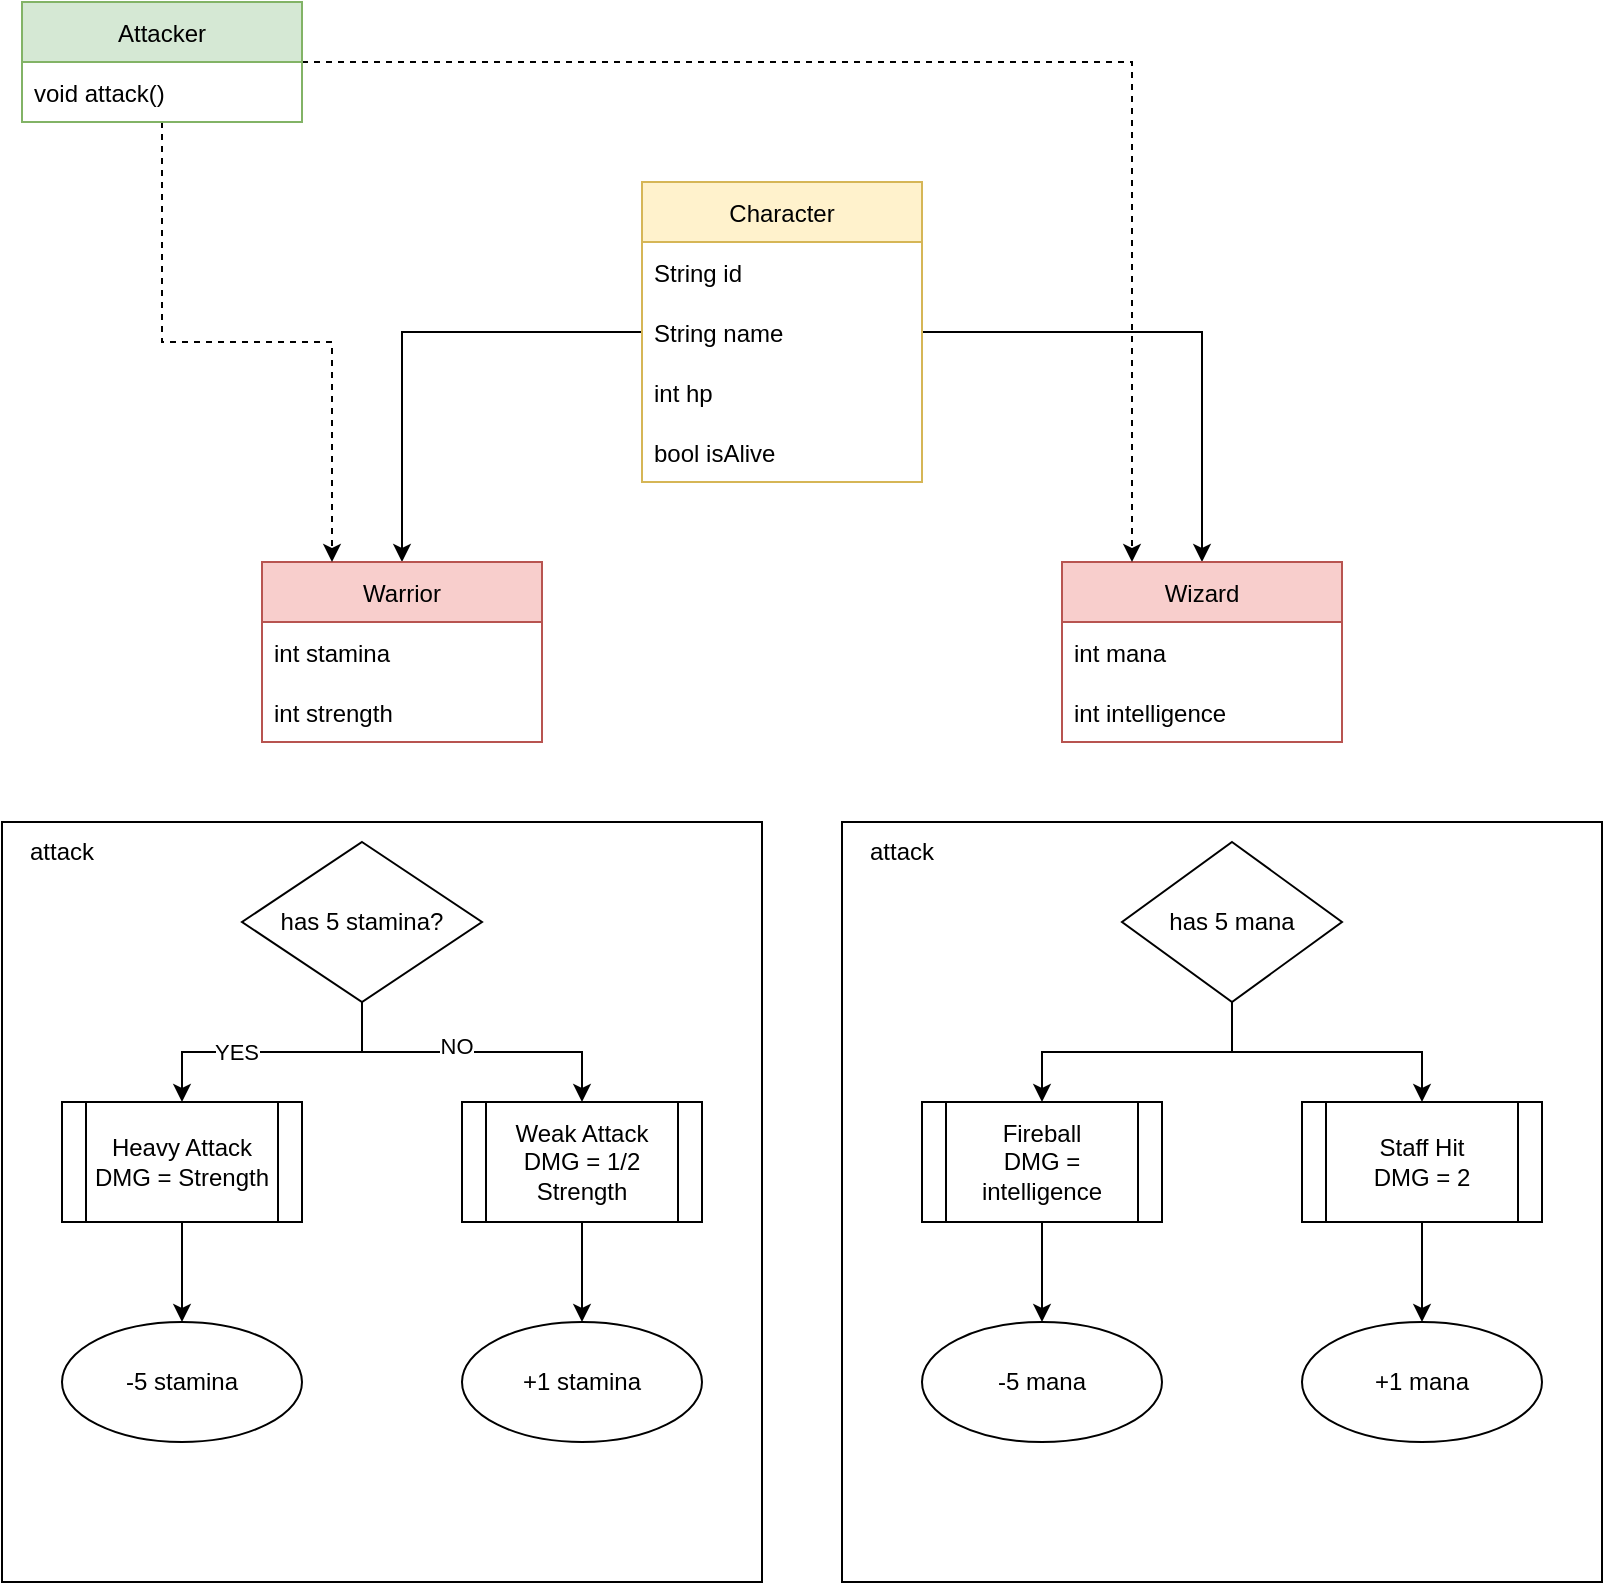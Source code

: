 <mxfile version="20.0.3" type="device"><diagram id="O7lljJjPVzOA-C0UF5NN" name="Page-1"><mxGraphModel dx="1071" dy="898" grid="1" gridSize="10" guides="1" tooltips="1" connect="1" arrows="1" fold="1" page="1" pageScale="1" pageWidth="850" pageHeight="1100" math="0" shadow="0"><root><mxCell id="0"/><mxCell id="1" parent="0"/><mxCell id="VvUMP-W_-hsXZfWE-iHz-13" style="edgeStyle=orthogonalEdgeStyle;rounded=0;orthogonalLoop=1;jettySize=auto;html=1;entryX=0.5;entryY=0;entryDx=0;entryDy=0;" edge="1" parent="1" source="VvUMP-W_-hsXZfWE-iHz-1" target="VvUMP-W_-hsXZfWE-iHz-5"><mxGeometry relative="1" as="geometry"/></mxCell><mxCell id="VvUMP-W_-hsXZfWE-iHz-14" style="edgeStyle=orthogonalEdgeStyle;rounded=0;orthogonalLoop=1;jettySize=auto;html=1;entryX=0.5;entryY=0;entryDx=0;entryDy=0;" edge="1" parent="1" source="VvUMP-W_-hsXZfWE-iHz-1" target="VvUMP-W_-hsXZfWE-iHz-9"><mxGeometry relative="1" as="geometry"/></mxCell><mxCell id="VvUMP-W_-hsXZfWE-iHz-1" value="Character" style="swimlane;fontStyle=0;childLayout=stackLayout;horizontal=1;startSize=30;horizontalStack=0;resizeParent=1;resizeParentMax=0;resizeLast=0;collapsible=1;marginBottom=0;fillColor=#fff2cc;strokeColor=#d6b656;" vertex="1" parent="1"><mxGeometry x="340" y="160" width="140" height="150" as="geometry"/></mxCell><mxCell id="VvUMP-W_-hsXZfWE-iHz-2" value="String id" style="text;strokeColor=none;fillColor=none;align=left;verticalAlign=middle;spacingLeft=4;spacingRight=4;overflow=hidden;points=[[0,0.5],[1,0.5]];portConstraint=eastwest;rotatable=0;" vertex="1" parent="VvUMP-W_-hsXZfWE-iHz-1"><mxGeometry y="30" width="140" height="30" as="geometry"/></mxCell><mxCell id="VvUMP-W_-hsXZfWE-iHz-3" value="String name" style="text;strokeColor=none;fillColor=none;align=left;verticalAlign=middle;spacingLeft=4;spacingRight=4;overflow=hidden;points=[[0,0.5],[1,0.5]];portConstraint=eastwest;rotatable=0;" vertex="1" parent="VvUMP-W_-hsXZfWE-iHz-1"><mxGeometry y="60" width="140" height="30" as="geometry"/></mxCell><mxCell id="VvUMP-W_-hsXZfWE-iHz-4" value="int hp" style="text;strokeColor=none;fillColor=none;align=left;verticalAlign=middle;spacingLeft=4;spacingRight=4;overflow=hidden;points=[[0,0.5],[1,0.5]];portConstraint=eastwest;rotatable=0;" vertex="1" parent="VvUMP-W_-hsXZfWE-iHz-1"><mxGeometry y="90" width="140" height="30" as="geometry"/></mxCell><mxCell id="VvUMP-W_-hsXZfWE-iHz-21" value="bool isAlive" style="text;strokeColor=none;fillColor=none;align=left;verticalAlign=middle;spacingLeft=4;spacingRight=4;overflow=hidden;points=[[0,0.5],[1,0.5]];portConstraint=eastwest;rotatable=0;" vertex="1" parent="VvUMP-W_-hsXZfWE-iHz-1"><mxGeometry y="120" width="140" height="30" as="geometry"/></mxCell><mxCell id="VvUMP-W_-hsXZfWE-iHz-5" value="Warrior" style="swimlane;fontStyle=0;childLayout=stackLayout;horizontal=1;startSize=30;horizontalStack=0;resizeParent=1;resizeParentMax=0;resizeLast=0;collapsible=1;marginBottom=0;fillColor=#f8cecc;strokeColor=#b85450;" vertex="1" parent="1"><mxGeometry x="150" y="350" width="140" height="90" as="geometry"/></mxCell><mxCell id="VvUMP-W_-hsXZfWE-iHz-6" value="int stamina" style="text;strokeColor=none;fillColor=none;align=left;verticalAlign=middle;spacingLeft=4;spacingRight=4;overflow=hidden;points=[[0,0.5],[1,0.5]];portConstraint=eastwest;rotatable=0;" vertex="1" parent="VvUMP-W_-hsXZfWE-iHz-5"><mxGeometry y="30" width="140" height="30" as="geometry"/></mxCell><mxCell id="VvUMP-W_-hsXZfWE-iHz-7" value="int strength" style="text;strokeColor=none;fillColor=none;align=left;verticalAlign=middle;spacingLeft=4;spacingRight=4;overflow=hidden;points=[[0,0.5],[1,0.5]];portConstraint=eastwest;rotatable=0;" vertex="1" parent="VvUMP-W_-hsXZfWE-iHz-5"><mxGeometry y="60" width="140" height="30" as="geometry"/></mxCell><mxCell id="VvUMP-W_-hsXZfWE-iHz-9" value="Wizard" style="swimlane;fontStyle=0;childLayout=stackLayout;horizontal=1;startSize=30;horizontalStack=0;resizeParent=1;resizeParentMax=0;resizeLast=0;collapsible=1;marginBottom=0;fillColor=#f8cecc;strokeColor=#b85450;" vertex="1" parent="1"><mxGeometry x="550" y="350" width="140" height="90" as="geometry"/></mxCell><mxCell id="VvUMP-W_-hsXZfWE-iHz-10" value="int mana" style="text;strokeColor=none;fillColor=none;align=left;verticalAlign=middle;spacingLeft=4;spacingRight=4;overflow=hidden;points=[[0,0.5],[1,0.5]];portConstraint=eastwest;rotatable=0;" vertex="1" parent="VvUMP-W_-hsXZfWE-iHz-9"><mxGeometry y="30" width="140" height="30" as="geometry"/></mxCell><mxCell id="VvUMP-W_-hsXZfWE-iHz-11" value="int intelligence" style="text;strokeColor=none;fillColor=none;align=left;verticalAlign=middle;spacingLeft=4;spacingRight=4;overflow=hidden;points=[[0,0.5],[1,0.5]];portConstraint=eastwest;rotatable=0;" vertex="1" parent="VvUMP-W_-hsXZfWE-iHz-9"><mxGeometry y="60" width="140" height="30" as="geometry"/></mxCell><mxCell id="VvUMP-W_-hsXZfWE-iHz-19" style="edgeStyle=orthogonalEdgeStyle;rounded=0;orthogonalLoop=1;jettySize=auto;html=1;entryX=0.25;entryY=0;entryDx=0;entryDy=0;dashed=1;" edge="1" parent="1" source="VvUMP-W_-hsXZfWE-iHz-15" target="VvUMP-W_-hsXZfWE-iHz-5"><mxGeometry relative="1" as="geometry"/></mxCell><mxCell id="VvUMP-W_-hsXZfWE-iHz-20" style="edgeStyle=orthogonalEdgeStyle;rounded=0;orthogonalLoop=1;jettySize=auto;html=1;entryX=0.25;entryY=0;entryDx=0;entryDy=0;dashed=1;" edge="1" parent="1" source="VvUMP-W_-hsXZfWE-iHz-15" target="VvUMP-W_-hsXZfWE-iHz-9"><mxGeometry relative="1" as="geometry"/></mxCell><mxCell id="VvUMP-W_-hsXZfWE-iHz-15" value="Attacker" style="swimlane;fontStyle=0;childLayout=stackLayout;horizontal=1;startSize=30;horizontalStack=0;resizeParent=1;resizeParentMax=0;resizeLast=0;collapsible=1;marginBottom=0;fillColor=#d5e8d4;strokeColor=#82b366;" vertex="1" parent="1"><mxGeometry x="30" y="70" width="140" height="60" as="geometry"/></mxCell><mxCell id="VvUMP-W_-hsXZfWE-iHz-16" value="void attack()" style="text;strokeColor=none;fillColor=none;align=left;verticalAlign=middle;spacingLeft=4;spacingRight=4;overflow=hidden;points=[[0,0.5],[1,0.5]];portConstraint=eastwest;rotatable=0;" vertex="1" parent="VvUMP-W_-hsXZfWE-iHz-15"><mxGeometry y="30" width="140" height="30" as="geometry"/></mxCell><mxCell id="VvUMP-W_-hsXZfWE-iHz-22" value="" style="whiteSpace=wrap;html=1;aspect=fixed;" vertex="1" parent="1"><mxGeometry x="20" y="480" width="380" height="380" as="geometry"/></mxCell><mxCell id="VvUMP-W_-hsXZfWE-iHz-23" value="" style="whiteSpace=wrap;html=1;aspect=fixed;" vertex="1" parent="1"><mxGeometry x="440" y="480" width="380" height="380" as="geometry"/></mxCell><mxCell id="VvUMP-W_-hsXZfWE-iHz-24" value="attack" style="text;html=1;strokeColor=none;fillColor=none;align=center;verticalAlign=middle;whiteSpace=wrap;rounded=0;" vertex="1" parent="1"><mxGeometry x="20" y="480" width="60" height="30" as="geometry"/></mxCell><mxCell id="VvUMP-W_-hsXZfWE-iHz-25" value="attack" style="text;html=1;strokeColor=none;fillColor=none;align=center;verticalAlign=middle;whiteSpace=wrap;rounded=0;" vertex="1" parent="1"><mxGeometry x="440" y="480" width="60" height="30" as="geometry"/></mxCell><mxCell id="VvUMP-W_-hsXZfWE-iHz-29" style="edgeStyle=orthogonalEdgeStyle;rounded=0;orthogonalLoop=1;jettySize=auto;html=1;entryX=0.5;entryY=0;entryDx=0;entryDy=0;" edge="1" parent="1" source="VvUMP-W_-hsXZfWE-iHz-26" target="VvUMP-W_-hsXZfWE-iHz-27"><mxGeometry relative="1" as="geometry"/></mxCell><mxCell id="VvUMP-W_-hsXZfWE-iHz-31" value="YES" style="edgeLabel;html=1;align=center;verticalAlign=middle;resizable=0;points=[];" vertex="1" connectable="0" parent="VvUMP-W_-hsXZfWE-iHz-29"><mxGeometry x="0.257" relative="1" as="geometry"><mxPoint as="offset"/></mxGeometry></mxCell><mxCell id="VvUMP-W_-hsXZfWE-iHz-30" style="edgeStyle=orthogonalEdgeStyle;rounded=0;orthogonalLoop=1;jettySize=auto;html=1;entryX=0.5;entryY=0;entryDx=0;entryDy=0;" edge="1" parent="1" source="VvUMP-W_-hsXZfWE-iHz-26" target="VvUMP-W_-hsXZfWE-iHz-28"><mxGeometry relative="1" as="geometry"/></mxCell><mxCell id="VvUMP-W_-hsXZfWE-iHz-32" value="NO" style="edgeLabel;html=1;align=center;verticalAlign=middle;resizable=0;points=[];" vertex="1" connectable="0" parent="VvUMP-W_-hsXZfWE-iHz-30"><mxGeometry x="-0.1" y="3" relative="1" as="geometry"><mxPoint as="offset"/></mxGeometry></mxCell><mxCell id="VvUMP-W_-hsXZfWE-iHz-26" value="has 5 stamina?" style="rhombus;whiteSpace=wrap;html=1;" vertex="1" parent="1"><mxGeometry x="140" y="490" width="120" height="80" as="geometry"/></mxCell><mxCell id="VvUMP-W_-hsXZfWE-iHz-34" style="edgeStyle=orthogonalEdgeStyle;rounded=0;orthogonalLoop=1;jettySize=auto;html=1;entryX=0.5;entryY=0;entryDx=0;entryDy=0;" edge="1" parent="1" source="VvUMP-W_-hsXZfWE-iHz-27" target="VvUMP-W_-hsXZfWE-iHz-33"><mxGeometry relative="1" as="geometry"/></mxCell><mxCell id="VvUMP-W_-hsXZfWE-iHz-27" value="&lt;div&gt;Heavy Attack&lt;/div&gt;DMG = Strength" style="shape=process;whiteSpace=wrap;html=1;backgroundOutline=1;" vertex="1" parent="1"><mxGeometry x="50" y="620" width="120" height="60" as="geometry"/></mxCell><mxCell id="VvUMP-W_-hsXZfWE-iHz-36" style="edgeStyle=orthogonalEdgeStyle;rounded=0;orthogonalLoop=1;jettySize=auto;html=1;entryX=0.5;entryY=0;entryDx=0;entryDy=0;" edge="1" parent="1" source="VvUMP-W_-hsXZfWE-iHz-28" target="VvUMP-W_-hsXZfWE-iHz-35"><mxGeometry relative="1" as="geometry"/></mxCell><mxCell id="VvUMP-W_-hsXZfWE-iHz-28" value="&lt;div&gt;Weak Attack&lt;/div&gt;DMG = 1/2 Strength" style="shape=process;whiteSpace=wrap;html=1;backgroundOutline=1;" vertex="1" parent="1"><mxGeometry x="250" y="620" width="120" height="60" as="geometry"/></mxCell><mxCell id="VvUMP-W_-hsXZfWE-iHz-33" value="-5 stamina" style="ellipse;whiteSpace=wrap;html=1;" vertex="1" parent="1"><mxGeometry x="50" y="730" width="120" height="60" as="geometry"/></mxCell><mxCell id="VvUMP-W_-hsXZfWE-iHz-35" value="+1 stamina" style="ellipse;whiteSpace=wrap;html=1;" vertex="1" parent="1"><mxGeometry x="250" y="730" width="120" height="60" as="geometry"/></mxCell><mxCell id="VvUMP-W_-hsXZfWE-iHz-40" style="edgeStyle=orthogonalEdgeStyle;rounded=0;orthogonalLoop=1;jettySize=auto;html=1;entryX=0.5;entryY=0;entryDx=0;entryDy=0;" edge="1" parent="1" source="VvUMP-W_-hsXZfWE-iHz-37" target="VvUMP-W_-hsXZfWE-iHz-38"><mxGeometry relative="1" as="geometry"/></mxCell><mxCell id="VvUMP-W_-hsXZfWE-iHz-41" style="edgeStyle=orthogonalEdgeStyle;rounded=0;orthogonalLoop=1;jettySize=auto;html=1;entryX=0.5;entryY=0;entryDx=0;entryDy=0;" edge="1" parent="1" source="VvUMP-W_-hsXZfWE-iHz-37" target="VvUMP-W_-hsXZfWE-iHz-39"><mxGeometry relative="1" as="geometry"/></mxCell><mxCell id="VvUMP-W_-hsXZfWE-iHz-37" value="has 5 mana" style="rhombus;whiteSpace=wrap;html=1;" vertex="1" parent="1"><mxGeometry x="580" y="490" width="110" height="80" as="geometry"/></mxCell><mxCell id="VvUMP-W_-hsXZfWE-iHz-43" style="edgeStyle=orthogonalEdgeStyle;rounded=0;orthogonalLoop=1;jettySize=auto;html=1;entryX=0.5;entryY=0;entryDx=0;entryDy=0;" edge="1" parent="1" source="VvUMP-W_-hsXZfWE-iHz-38" target="VvUMP-W_-hsXZfWE-iHz-42"><mxGeometry relative="1" as="geometry"/></mxCell><mxCell id="VvUMP-W_-hsXZfWE-iHz-38" value="&lt;div&gt;Fireball&lt;/div&gt;&lt;div&gt;DMG = intelligence&lt;br&gt;&lt;/div&gt;" style="shape=process;whiteSpace=wrap;html=1;backgroundOutline=1;" vertex="1" parent="1"><mxGeometry x="480" y="620" width="120" height="60" as="geometry"/></mxCell><mxCell id="VvUMP-W_-hsXZfWE-iHz-45" style="edgeStyle=orthogonalEdgeStyle;rounded=0;orthogonalLoop=1;jettySize=auto;html=1;entryX=0.5;entryY=0;entryDx=0;entryDy=0;" edge="1" parent="1" source="VvUMP-W_-hsXZfWE-iHz-39" target="VvUMP-W_-hsXZfWE-iHz-44"><mxGeometry relative="1" as="geometry"/></mxCell><mxCell id="VvUMP-W_-hsXZfWE-iHz-39" value="&lt;div&gt;Staff Hit&lt;/div&gt;&lt;div&gt;DMG = 2&lt;br&gt;&lt;/div&gt;" style="shape=process;whiteSpace=wrap;html=1;backgroundOutline=1;" vertex="1" parent="1"><mxGeometry x="670" y="620" width="120" height="60" as="geometry"/></mxCell><mxCell id="VvUMP-W_-hsXZfWE-iHz-42" value="&lt;div&gt;-5 mana&lt;/div&gt;" style="ellipse;whiteSpace=wrap;html=1;" vertex="1" parent="1"><mxGeometry x="480" y="730" width="120" height="60" as="geometry"/></mxCell><mxCell id="VvUMP-W_-hsXZfWE-iHz-44" value="+1 mana" style="ellipse;whiteSpace=wrap;html=1;" vertex="1" parent="1"><mxGeometry x="670" y="730" width="120" height="60" as="geometry"/></mxCell></root></mxGraphModel></diagram></mxfile>